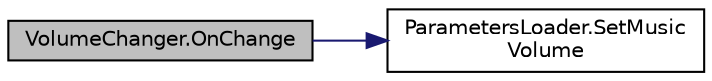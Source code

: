 digraph "VolumeChanger.OnChange"
{
  edge [fontname="Helvetica",fontsize="10",labelfontname="Helvetica",labelfontsize="10"];
  node [fontname="Helvetica",fontsize="10",shape=record];
  rankdir="LR";
  Node0 [label="VolumeChanger.OnChange",height=0.2,width=0.4,color="black", fillcolor="grey75", style="filled", fontcolor="black"];
  Node0 -> Node1 [color="midnightblue",fontsize="10",style="solid",fontname="Helvetica"];
  Node1 [label="ParametersLoader.SetMusic\lVolume",height=0.2,width=0.4,color="black", fillcolor="white", style="filled",URL="$class_parameters_loader.html#ad4e278bf9cc9a5aed98032241fb0c6b8"];
}
